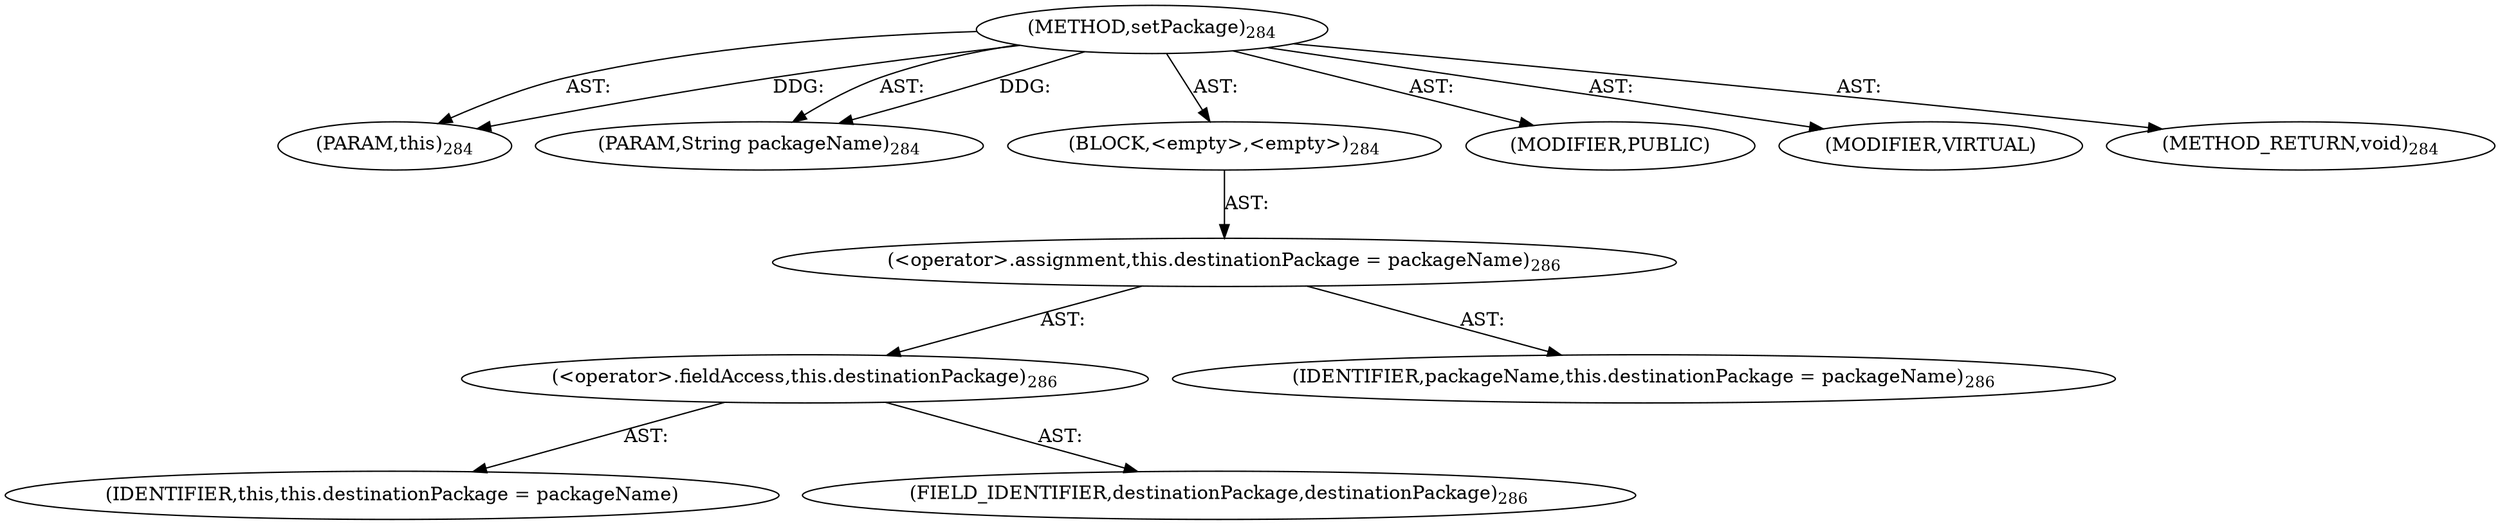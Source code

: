 digraph "setPackage" {  
"111669149701" [label = <(METHOD,setPackage)<SUB>284</SUB>> ]
"115964117001" [label = <(PARAM,this)<SUB>284</SUB>> ]
"115964117002" [label = <(PARAM,String packageName)<SUB>284</SUB>> ]
"25769803796" [label = <(BLOCK,&lt;empty&gt;,&lt;empty&gt;)<SUB>284</SUB>> ]
"30064771252" [label = <(&lt;operator&gt;.assignment,this.destinationPackage = packageName)<SUB>286</SUB>> ]
"30064771253" [label = <(&lt;operator&gt;.fieldAccess,this.destinationPackage)<SUB>286</SUB>> ]
"68719476866" [label = <(IDENTIFIER,this,this.destinationPackage = packageName)> ]
"55834574884" [label = <(FIELD_IDENTIFIER,destinationPackage,destinationPackage)<SUB>286</SUB>> ]
"68719476867" [label = <(IDENTIFIER,packageName,this.destinationPackage = packageName)<SUB>286</SUB>> ]
"133143986192" [label = <(MODIFIER,PUBLIC)> ]
"133143986193" [label = <(MODIFIER,VIRTUAL)> ]
"128849018885" [label = <(METHOD_RETURN,void)<SUB>284</SUB>> ]
  "111669149701" -> "115964117001"  [ label = "AST: "] 
  "111669149701" -> "115964117002"  [ label = "AST: "] 
  "111669149701" -> "25769803796"  [ label = "AST: "] 
  "111669149701" -> "133143986192"  [ label = "AST: "] 
  "111669149701" -> "133143986193"  [ label = "AST: "] 
  "111669149701" -> "128849018885"  [ label = "AST: "] 
  "25769803796" -> "30064771252"  [ label = "AST: "] 
  "30064771252" -> "30064771253"  [ label = "AST: "] 
  "30064771252" -> "68719476867"  [ label = "AST: "] 
  "30064771253" -> "68719476866"  [ label = "AST: "] 
  "30064771253" -> "55834574884"  [ label = "AST: "] 
  "111669149701" -> "115964117001"  [ label = "DDG: "] 
  "111669149701" -> "115964117002"  [ label = "DDG: "] 
}
